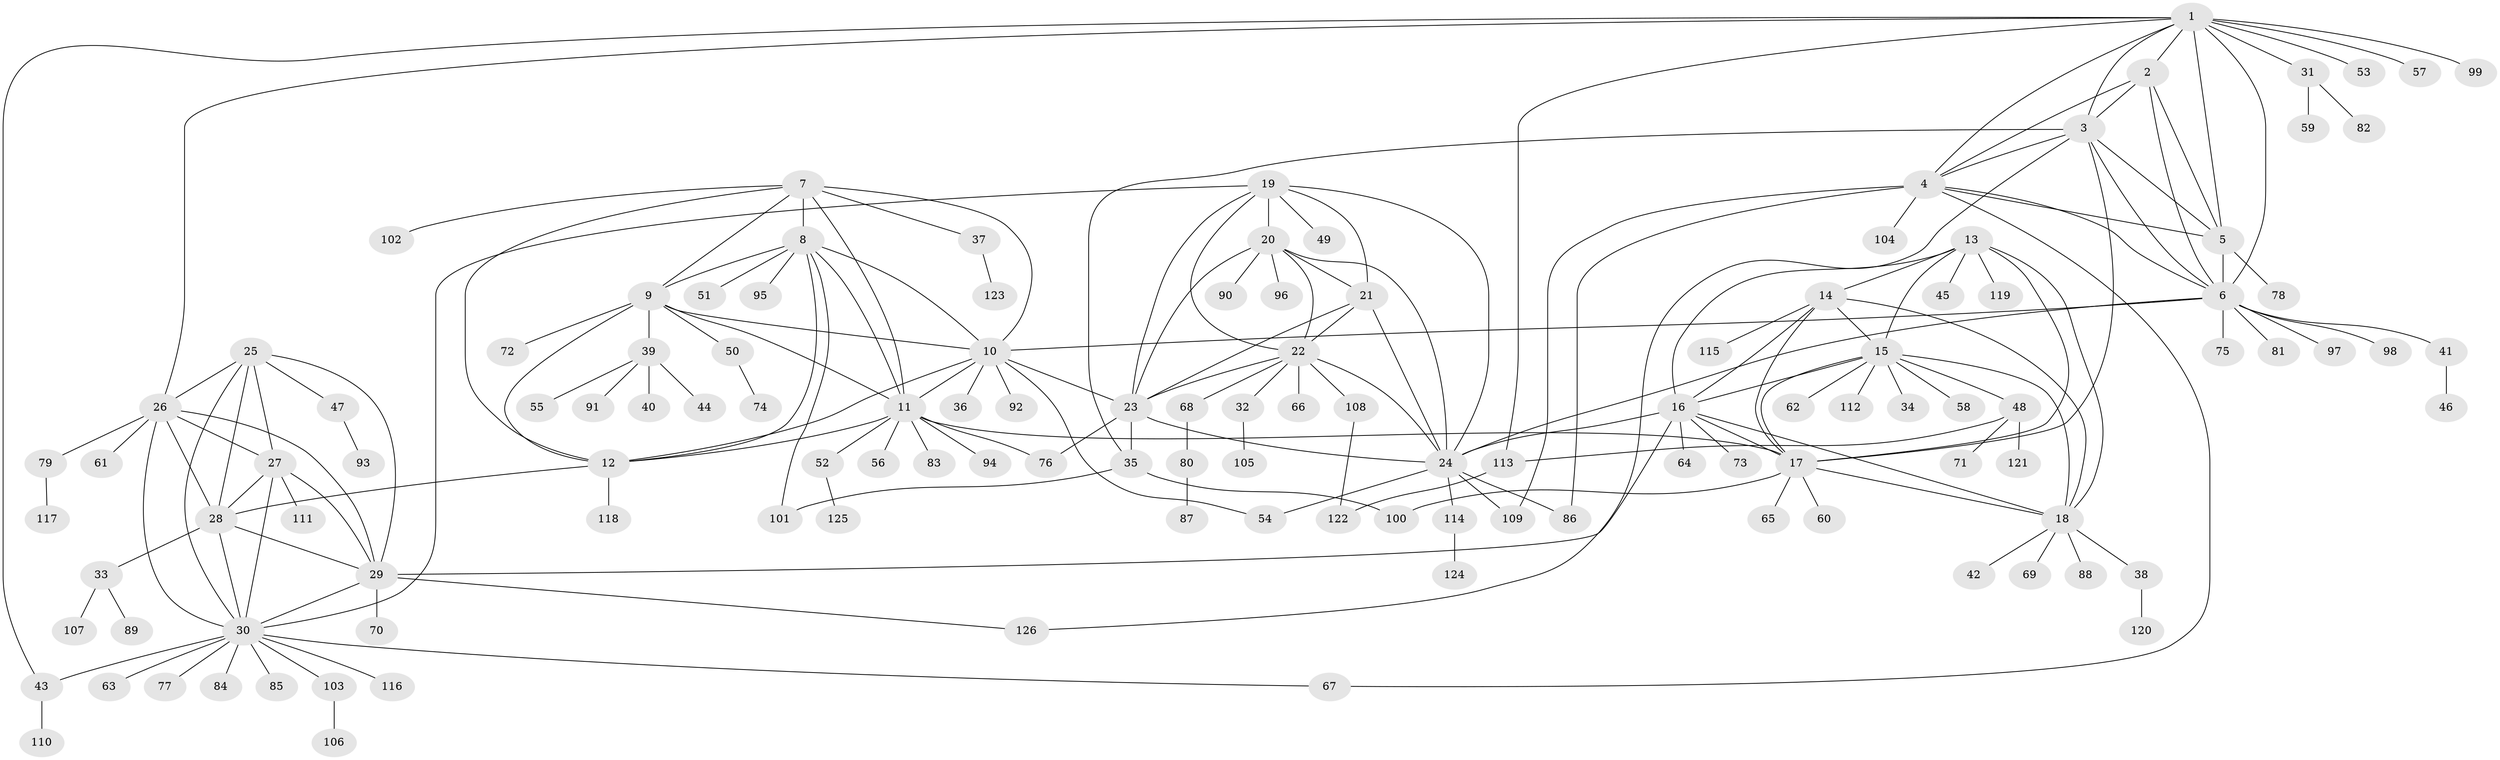 // Generated by graph-tools (version 1.1) at 2025/11/02/27/25 16:11:29]
// undirected, 126 vertices, 193 edges
graph export_dot {
graph [start="1"]
  node [color=gray90,style=filled];
  1;
  2;
  3;
  4;
  5;
  6;
  7;
  8;
  9;
  10;
  11;
  12;
  13;
  14;
  15;
  16;
  17;
  18;
  19;
  20;
  21;
  22;
  23;
  24;
  25;
  26;
  27;
  28;
  29;
  30;
  31;
  32;
  33;
  34;
  35;
  36;
  37;
  38;
  39;
  40;
  41;
  42;
  43;
  44;
  45;
  46;
  47;
  48;
  49;
  50;
  51;
  52;
  53;
  54;
  55;
  56;
  57;
  58;
  59;
  60;
  61;
  62;
  63;
  64;
  65;
  66;
  67;
  68;
  69;
  70;
  71;
  72;
  73;
  74;
  75;
  76;
  77;
  78;
  79;
  80;
  81;
  82;
  83;
  84;
  85;
  86;
  87;
  88;
  89;
  90;
  91;
  92;
  93;
  94;
  95;
  96;
  97;
  98;
  99;
  100;
  101;
  102;
  103;
  104;
  105;
  106;
  107;
  108;
  109;
  110;
  111;
  112;
  113;
  114;
  115;
  116;
  117;
  118;
  119;
  120;
  121;
  122;
  123;
  124;
  125;
  126;
  1 -- 2;
  1 -- 3;
  1 -- 4;
  1 -- 5;
  1 -- 6;
  1 -- 26;
  1 -- 31;
  1 -- 43;
  1 -- 53;
  1 -- 57;
  1 -- 99;
  1 -- 113;
  2 -- 3;
  2 -- 4;
  2 -- 5;
  2 -- 6;
  3 -- 4;
  3 -- 5;
  3 -- 6;
  3 -- 17;
  3 -- 35;
  3 -- 126;
  4 -- 5;
  4 -- 6;
  4 -- 67;
  4 -- 86;
  4 -- 104;
  4 -- 109;
  5 -- 6;
  5 -- 78;
  6 -- 10;
  6 -- 24;
  6 -- 41;
  6 -- 75;
  6 -- 81;
  6 -- 97;
  6 -- 98;
  7 -- 8;
  7 -- 9;
  7 -- 10;
  7 -- 11;
  7 -- 12;
  7 -- 37;
  7 -- 102;
  8 -- 9;
  8 -- 10;
  8 -- 11;
  8 -- 12;
  8 -- 51;
  8 -- 95;
  8 -- 101;
  9 -- 10;
  9 -- 11;
  9 -- 12;
  9 -- 39;
  9 -- 50;
  9 -- 72;
  10 -- 11;
  10 -- 12;
  10 -- 23;
  10 -- 36;
  10 -- 54;
  10 -- 92;
  11 -- 12;
  11 -- 17;
  11 -- 52;
  11 -- 56;
  11 -- 76;
  11 -- 83;
  11 -- 94;
  12 -- 28;
  12 -- 118;
  13 -- 14;
  13 -- 15;
  13 -- 16;
  13 -- 17;
  13 -- 18;
  13 -- 45;
  13 -- 119;
  14 -- 15;
  14 -- 16;
  14 -- 17;
  14 -- 18;
  14 -- 115;
  15 -- 16;
  15 -- 17;
  15 -- 18;
  15 -- 34;
  15 -- 48;
  15 -- 58;
  15 -- 62;
  15 -- 112;
  16 -- 17;
  16 -- 18;
  16 -- 24;
  16 -- 29;
  16 -- 64;
  16 -- 73;
  17 -- 18;
  17 -- 60;
  17 -- 65;
  17 -- 100;
  18 -- 38;
  18 -- 42;
  18 -- 69;
  18 -- 88;
  19 -- 20;
  19 -- 21;
  19 -- 22;
  19 -- 23;
  19 -- 24;
  19 -- 30;
  19 -- 49;
  20 -- 21;
  20 -- 22;
  20 -- 23;
  20 -- 24;
  20 -- 90;
  20 -- 96;
  21 -- 22;
  21 -- 23;
  21 -- 24;
  22 -- 23;
  22 -- 24;
  22 -- 32;
  22 -- 66;
  22 -- 68;
  22 -- 108;
  23 -- 24;
  23 -- 35;
  23 -- 76;
  24 -- 54;
  24 -- 86;
  24 -- 109;
  24 -- 114;
  25 -- 26;
  25 -- 27;
  25 -- 28;
  25 -- 29;
  25 -- 30;
  25 -- 47;
  26 -- 27;
  26 -- 28;
  26 -- 29;
  26 -- 30;
  26 -- 61;
  26 -- 79;
  27 -- 28;
  27 -- 29;
  27 -- 30;
  27 -- 111;
  28 -- 29;
  28 -- 30;
  28 -- 33;
  29 -- 30;
  29 -- 70;
  29 -- 126;
  30 -- 43;
  30 -- 63;
  30 -- 67;
  30 -- 77;
  30 -- 84;
  30 -- 85;
  30 -- 103;
  30 -- 116;
  31 -- 59;
  31 -- 82;
  32 -- 105;
  33 -- 89;
  33 -- 107;
  35 -- 100;
  35 -- 101;
  37 -- 123;
  38 -- 120;
  39 -- 40;
  39 -- 44;
  39 -- 55;
  39 -- 91;
  41 -- 46;
  43 -- 110;
  47 -- 93;
  48 -- 71;
  48 -- 113;
  48 -- 121;
  50 -- 74;
  52 -- 125;
  68 -- 80;
  79 -- 117;
  80 -- 87;
  103 -- 106;
  108 -- 122;
  113 -- 122;
  114 -- 124;
}
